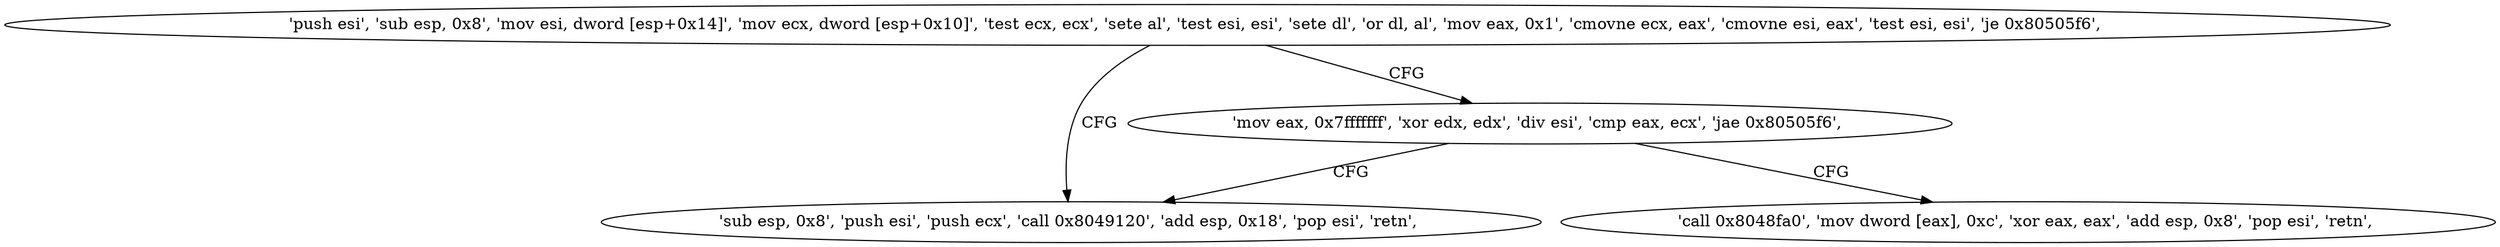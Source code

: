 digraph "func" {
"134546864" [label = "'push esi', 'sub esp, 0x8', 'mov esi, dword [esp+0x14]', 'mov ecx, dword [esp+0x10]', 'test ecx, ecx', 'sete al', 'test esi, esi', 'sete dl', 'or dl, al', 'mov eax, 0x1', 'cmovne ecx, eax', 'cmovne esi, eax', 'test esi, esi', 'je 0x80505f6', " ]
"134546934" [label = "'sub esp, 0x8', 'push esi', 'push ecx', 'call 0x8049120', 'add esp, 0x18', 'pop esi', 'retn', " ]
"134546903" [label = "'mov eax, 0x7fffffff', 'xor edx, edx', 'div esi', 'cmp eax, ecx', 'jae 0x80505f6', " ]
"134546916" [label = "'call 0x8048fa0', 'mov dword [eax], 0xc', 'xor eax, eax', 'add esp, 0x8', 'pop esi', 'retn', " ]
"134546864" -> "134546934" [ label = "CFG" ]
"134546864" -> "134546903" [ label = "CFG" ]
"134546903" -> "134546934" [ label = "CFG" ]
"134546903" -> "134546916" [ label = "CFG" ]
}

